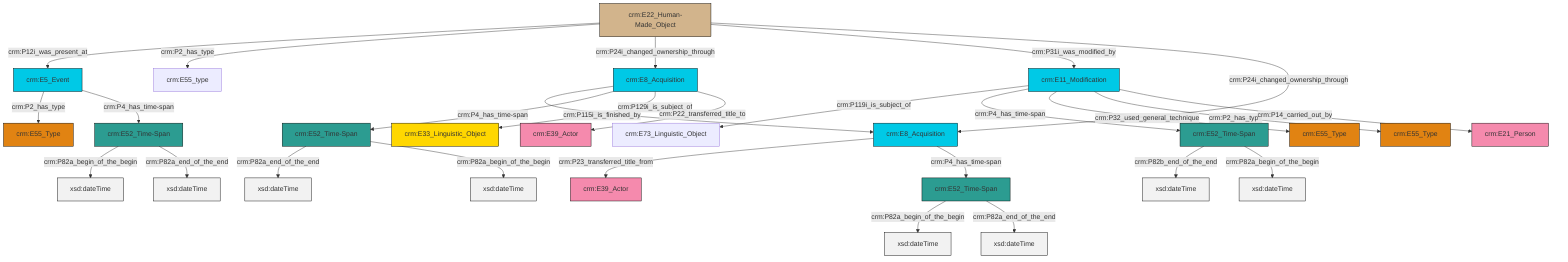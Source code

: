graph TD
classDef Literal fill:#f2f2f2,stroke:#000000;
classDef CRM_Entity fill:#FFFFFF,stroke:#000000;
classDef Temporal_Entity fill:#00C9E6, stroke:#000000;
classDef Type fill:#E18312, stroke:#000000;
classDef Time-Span fill:#2C9C91, stroke:#000000;
classDef Appellation fill:#FFEB7F, stroke:#000000;
classDef Place fill:#008836, stroke:#000000;
classDef Persistent_Item fill:#B266B2, stroke:#000000;
classDef Conceptual_Object fill:#FFD700, stroke:#000000;
classDef Physical_Thing fill:#D2B48C, stroke:#000000;
classDef Actor fill:#f58aad, stroke:#000000;
classDef PC_Classes fill:#4ce600, stroke:#000000;
classDef Multi fill:#cccccc,stroke:#000000;

4["crm:E52_Time-Span"]:::Time-Span -->|crm:P82a_begin_of_the_begin| 6[xsd:dateTime]:::Literal
9["crm:E11_Modification"]:::Temporal_Entity -->|crm:P119i_is_subject_of| 10["crm:E73_Linguistic_Object"]:::Default
11["crm:E22_Human-Made_Object"]:::Physical_Thing -->|crm:P12i_was_present_at| 12["crm:E5_Event"]:::Temporal_Entity
15["crm:E52_Time-Span"]:::Time-Span -->|crm:P82a_end_of_the_end| 16[xsd:dateTime]:::Literal
11["crm:E22_Human-Made_Object"]:::Physical_Thing -->|crm:P2_has_type| 0["crm:E55_type"]:::Default
13["crm:E8_Acquisition"]:::Temporal_Entity -->|crm:P115i_is_finished_by| 19["crm:E8_Acquisition"]:::Temporal_Entity
11["crm:E22_Human-Made_Object"]:::Physical_Thing -->|crm:P24i_changed_ownership_through| 13["crm:E8_Acquisition"]:::Temporal_Entity
19["crm:E8_Acquisition"]:::Temporal_Entity -->|crm:P23_transferred_title_from| 23["crm:E39_Actor"]:::Actor
12["crm:E5_Event"]:::Temporal_Entity -->|crm:P2_has_type| 24["crm:E55_Type"]:::Type
25["crm:E52_Time-Span"]:::Time-Span -->|crm:P82b_end_of_the_end| 26[xsd:dateTime]:::Literal
13["crm:E8_Acquisition"]:::Temporal_Entity -->|crm:P4_has_time-span| 15["crm:E52_Time-Span"]:::Time-Span
25["crm:E52_Time-Span"]:::Time-Span -->|crm:P82a_begin_of_the_begin| 28[xsd:dateTime]:::Literal
2["crm:E52_Time-Span"]:::Time-Span -->|crm:P82a_begin_of_the_begin| 29[xsd:dateTime]:::Literal
2["crm:E52_Time-Span"]:::Time-Span -->|crm:P82a_end_of_the_end| 30[xsd:dateTime]:::Literal
15["crm:E52_Time-Span"]:::Time-Span -->|crm:P82a_begin_of_the_begin| 32[xsd:dateTime]:::Literal
9["crm:E11_Modification"]:::Temporal_Entity -->|crm:P4_has_time-span| 25["crm:E52_Time-Span"]:::Time-Span
19["crm:E8_Acquisition"]:::Temporal_Entity -->|crm:P4_has_time-span| 4["crm:E52_Time-Span"]:::Time-Span
9["crm:E11_Modification"]:::Temporal_Entity -->|crm:P32_used_general_technique| 7["crm:E55_Type"]:::Type
9["crm:E11_Modification"]:::Temporal_Entity -->|crm:P2_has_type| 21["crm:E55_Type"]:::Type
13["crm:E8_Acquisition"]:::Temporal_Entity -->|crm:P129i_is_subject_of| 35["crm:E33_Linguistic_Object"]:::Conceptual_Object
9["crm:E11_Modification"]:::Temporal_Entity -->|crm:P14_carried_out_by| 36["crm:E21_Person"]:::Actor
12["crm:E5_Event"]:::Temporal_Entity -->|crm:P4_has_time-span| 2["crm:E52_Time-Span"]:::Time-Span
11["crm:E22_Human-Made_Object"]:::Physical_Thing -->|crm:P31i_was_modified_by| 9["crm:E11_Modification"]:::Temporal_Entity
13["crm:E8_Acquisition"]:::Temporal_Entity -->|crm:P22_transferred_title_to| 39["crm:E39_Actor"]:::Actor
4["crm:E52_Time-Span"]:::Time-Span -->|crm:P82a_end_of_the_end| 42[xsd:dateTime]:::Literal
11["crm:E22_Human-Made_Object"]:::Physical_Thing -->|crm:P24i_changed_ownership_through| 19["crm:E8_Acquisition"]:::Temporal_Entity